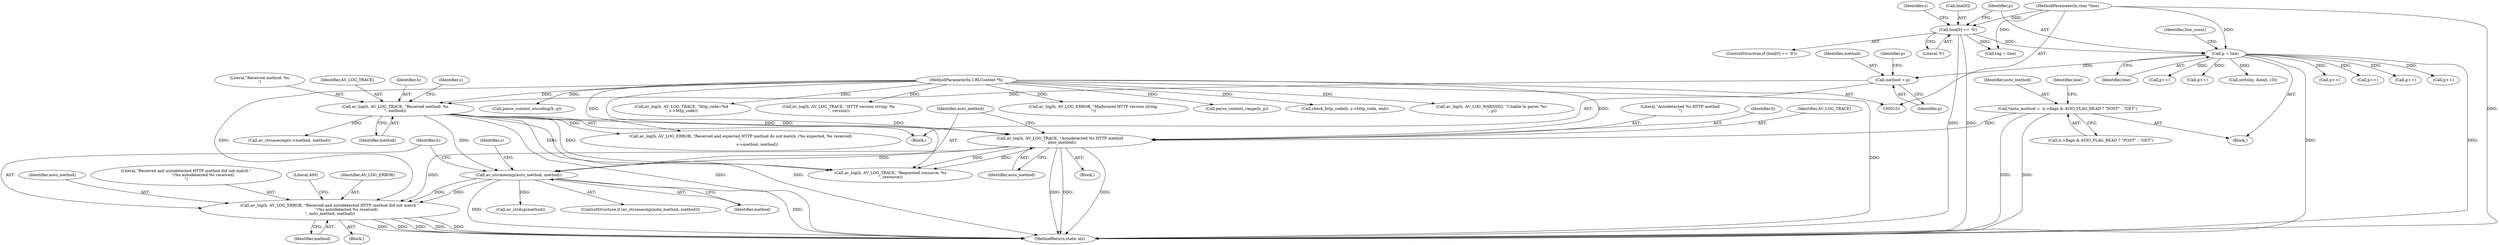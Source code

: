 digraph "0_FFmpeg_2a05c8f813de6f2278827734bf8102291e7484aa_7@pointer" {
"1000218" [label="(Call,av_log(h, AV_LOG_ERROR, \"Received and autodetected HTTP method did not match \"\n                           \"(%s autodetected %s received)\n\", auto_method, method))"];
"1000208" [label="(Call,av_log(h, AV_LOG_TRACE, \"Autodetected %s HTTP method\n\", auto_method))"];
"1000176" [label="(Call,av_log(h, AV_LOG_TRACE, \"Received method: %s\n\", method))"];
"1000102" [label="(MethodParameterIn,URLContext *h)"];
"1000158" [label="(Call,method = p)"];
"1000145" [label="(Call,p = line)"];
"1000132" [label="(Call,line[0] == '\0')"];
"1000103" [label="(MethodParameterIn,char *line)"];
"1000114" [label="(Call,*auto_method =  h->flags & AVIO_FLAG_READ ? \"POST\" : \"GET\")"];
"1000214" [label="(Call,av_strcasecmp(auto_method, method))"];
"1000106" [label="(Block,)"];
"1000140" [label="(Identifier,s)"];
"1000177" [label="(Identifier,h)"];
"1000146" [label="(Identifier,p)"];
"1000381" [label="(Call,p++)"];
"1000397" [label="(Call,p++)"];
"1000219" [label="(Identifier,h)"];
"1000164" [label="(Identifier,p)"];
"1000394" [label="(Call,tag = line)"];
"1000176" [label="(Call,av_log(h, AV_LOG_TRACE, \"Received method: %s\n\", method))"];
"1000686" [label="(MethodReturn,static int)"];
"1000223" [label="(Identifier,method)"];
"1000183" [label="(Identifier,s)"];
"1000169" [label="(Call,p++)"];
"1000116" [label="(Call,h->flags & AVIO_FLAG_READ ? \"POST\" : \"GET\")"];
"1000235" [label="(Call,av_strdup(method))"];
"1000114" [label="(Call,*auto_method =  h->flags & AVIO_FLAG_READ ? \"POST\" : \"GET\")"];
"1000179" [label="(Literal,\"Received method: %s\n\")"];
"1000145" [label="(Call,p = line)"];
"1000222" [label="(Identifier,auto_method)"];
"1000332" [label="(Call,p++)"];
"1000180" [label="(Identifier,method)"];
"1000218" [label="(Call,av_log(h, AV_LOG_ERROR, \"Received and autodetected HTTP method did not match \"\n                           \"(%s autodetected %s received)\n\", auto_method, method))"];
"1000214" [label="(Call,av_strcasecmp(auto_method, method))"];
"1000233" [label="(Identifier,s)"];
"1000160" [label="(Identifier,p)"];
"1000187" [label="(Call,av_strcasecmp(s->method, method))"];
"1000147" [label="(Identifier,line)"];
"1000173" [label="(Call,p++)"];
"1000207" [label="(Block,)"];
"1000213" [label="(ControlStructure,if (av_strcasecmp(auto_method, method)))"];
"1000158" [label="(Call,method = p)"];
"1000133" [label="(Call,line[0])"];
"1000221" [label="(Literal,\"Received and autodetected HTTP method did not match \"\n                           \"(%s autodetected %s received)\n\")"];
"1000208" [label="(Call,av_log(h, AV_LOG_TRACE, \"Autodetected %s HTTP method\n\", auto_method))"];
"1000209" [label="(Identifier,h)"];
"1000338" [label="(Call,p++)"];
"1000103" [label="(MethodParameterIn,char *line)"];
"1000344" [label="(Call,strtol(p, &end, 10))"];
"1000315" [label="(Call,av_log(h, AV_LOG_TRACE, \"HTTP version string: %s\n\", version))"];
"1000226" [label="(Literal,400)"];
"1000210" [label="(Identifier,AV_LOG_TRACE)"];
"1000193" [label="(Call,av_log(h, AV_LOG_ERROR, \"Received and expected HTTP method do not match. (%s expected, %s received)\n\",\n                           s->method, method))"];
"1000306" [label="(Call,av_log(h, AV_LOG_ERROR, \"Malformed HTTP version string.\n\"))"];
"1000150" [label="(Identifier,line_count)"];
"1000215" [label="(Identifier,auto_method)"];
"1000131" [label="(ControlStructure,if (line[0] == '\0'))"];
"1000136" [label="(Literal,'\0')"];
"1000178" [label="(Identifier,AV_LOG_TRACE)"];
"1000454" [label="(Call,parse_content_range(h, p))"];
"1000261" [label="(Call,av_log(h, AV_LOG_TRACE, \"Requested resource: %s\n\", resource))"];
"1000115" [label="(Identifier,auto_method)"];
"1000212" [label="(Identifier,auto_method)"];
"1000217" [label="(Block,)"];
"1000360" [label="(Call,check_http_code(h, s->http_code, end))"];
"1000102" [label="(MethodParameterIn,URLContext *h)"];
"1000220" [label="(Identifier,AV_LOG_ERROR)"];
"1000216" [label="(Identifier,method)"];
"1000157" [label="(Block,)"];
"1000134" [label="(Identifier,line)"];
"1000132" [label="(Call,line[0] == '\0')"];
"1000628" [label="(Call,av_log(h, AV_LOG_WARNING, \"Unable to parse '%s'\n\", p))"];
"1000159" [label="(Identifier,method)"];
"1000678" [label="(Call,parse_content_encoding(h, p))"];
"1000211" [label="(Literal,\"Autodetected %s HTTP method\n\")"];
"1000349" [label="(Call,av_log(h, AV_LOG_TRACE, \"http_code=%d\n\", s->http_code))"];
"1000218" -> "1000217"  [label="AST: "];
"1000218" -> "1000223"  [label="CFG: "];
"1000219" -> "1000218"  [label="AST: "];
"1000220" -> "1000218"  [label="AST: "];
"1000221" -> "1000218"  [label="AST: "];
"1000222" -> "1000218"  [label="AST: "];
"1000223" -> "1000218"  [label="AST: "];
"1000226" -> "1000218"  [label="CFG: "];
"1000218" -> "1000686"  [label="DDG: "];
"1000218" -> "1000686"  [label="DDG: "];
"1000218" -> "1000686"  [label="DDG: "];
"1000218" -> "1000686"  [label="DDG: "];
"1000218" -> "1000686"  [label="DDG: "];
"1000208" -> "1000218"  [label="DDG: "];
"1000102" -> "1000218"  [label="DDG: "];
"1000214" -> "1000218"  [label="DDG: "];
"1000214" -> "1000218"  [label="DDG: "];
"1000208" -> "1000207"  [label="AST: "];
"1000208" -> "1000212"  [label="CFG: "];
"1000209" -> "1000208"  [label="AST: "];
"1000210" -> "1000208"  [label="AST: "];
"1000211" -> "1000208"  [label="AST: "];
"1000212" -> "1000208"  [label="AST: "];
"1000215" -> "1000208"  [label="CFG: "];
"1000208" -> "1000686"  [label="DDG: "];
"1000208" -> "1000686"  [label="DDG: "];
"1000208" -> "1000686"  [label="DDG: "];
"1000176" -> "1000208"  [label="DDG: "];
"1000176" -> "1000208"  [label="DDG: "];
"1000102" -> "1000208"  [label="DDG: "];
"1000114" -> "1000208"  [label="DDG: "];
"1000208" -> "1000214"  [label="DDG: "];
"1000208" -> "1000261"  [label="DDG: "];
"1000208" -> "1000261"  [label="DDG: "];
"1000176" -> "1000157"  [label="AST: "];
"1000176" -> "1000180"  [label="CFG: "];
"1000177" -> "1000176"  [label="AST: "];
"1000178" -> "1000176"  [label="AST: "];
"1000179" -> "1000176"  [label="AST: "];
"1000180" -> "1000176"  [label="AST: "];
"1000183" -> "1000176"  [label="CFG: "];
"1000176" -> "1000686"  [label="DDG: "];
"1000176" -> "1000686"  [label="DDG: "];
"1000102" -> "1000176"  [label="DDG: "];
"1000158" -> "1000176"  [label="DDG: "];
"1000176" -> "1000187"  [label="DDG: "];
"1000176" -> "1000193"  [label="DDG: "];
"1000176" -> "1000214"  [label="DDG: "];
"1000176" -> "1000261"  [label="DDG: "];
"1000176" -> "1000261"  [label="DDG: "];
"1000102" -> "1000101"  [label="AST: "];
"1000102" -> "1000686"  [label="DDG: "];
"1000102" -> "1000193"  [label="DDG: "];
"1000102" -> "1000261"  [label="DDG: "];
"1000102" -> "1000306"  [label="DDG: "];
"1000102" -> "1000315"  [label="DDG: "];
"1000102" -> "1000349"  [label="DDG: "];
"1000102" -> "1000360"  [label="DDG: "];
"1000102" -> "1000454"  [label="DDG: "];
"1000102" -> "1000628"  [label="DDG: "];
"1000102" -> "1000678"  [label="DDG: "];
"1000158" -> "1000157"  [label="AST: "];
"1000158" -> "1000160"  [label="CFG: "];
"1000159" -> "1000158"  [label="AST: "];
"1000160" -> "1000158"  [label="AST: "];
"1000164" -> "1000158"  [label="CFG: "];
"1000145" -> "1000158"  [label="DDG: "];
"1000145" -> "1000106"  [label="AST: "];
"1000145" -> "1000147"  [label="CFG: "];
"1000146" -> "1000145"  [label="AST: "];
"1000147" -> "1000145"  [label="AST: "];
"1000150" -> "1000145"  [label="CFG: "];
"1000145" -> "1000686"  [label="DDG: "];
"1000145" -> "1000686"  [label="DDG: "];
"1000132" -> "1000145"  [label="DDG: "];
"1000103" -> "1000145"  [label="DDG: "];
"1000145" -> "1000169"  [label="DDG: "];
"1000145" -> "1000173"  [label="DDG: "];
"1000145" -> "1000332"  [label="DDG: "];
"1000145" -> "1000338"  [label="DDG: "];
"1000145" -> "1000344"  [label="DDG: "];
"1000145" -> "1000381"  [label="DDG: "];
"1000145" -> "1000397"  [label="DDG: "];
"1000132" -> "1000131"  [label="AST: "];
"1000132" -> "1000136"  [label="CFG: "];
"1000133" -> "1000132"  [label="AST: "];
"1000136" -> "1000132"  [label="AST: "];
"1000140" -> "1000132"  [label="CFG: "];
"1000146" -> "1000132"  [label="CFG: "];
"1000132" -> "1000686"  [label="DDG: "];
"1000132" -> "1000686"  [label="DDG: "];
"1000103" -> "1000132"  [label="DDG: "];
"1000132" -> "1000394"  [label="DDG: "];
"1000103" -> "1000101"  [label="AST: "];
"1000103" -> "1000686"  [label="DDG: "];
"1000103" -> "1000394"  [label="DDG: "];
"1000114" -> "1000106"  [label="AST: "];
"1000114" -> "1000116"  [label="CFG: "];
"1000115" -> "1000114"  [label="AST: "];
"1000116" -> "1000114"  [label="AST: "];
"1000134" -> "1000114"  [label="CFG: "];
"1000114" -> "1000686"  [label="DDG: "];
"1000114" -> "1000686"  [label="DDG: "];
"1000214" -> "1000213"  [label="AST: "];
"1000214" -> "1000216"  [label="CFG: "];
"1000215" -> "1000214"  [label="AST: "];
"1000216" -> "1000214"  [label="AST: "];
"1000219" -> "1000214"  [label="CFG: "];
"1000233" -> "1000214"  [label="CFG: "];
"1000214" -> "1000686"  [label="DDG: "];
"1000214" -> "1000686"  [label="DDG: "];
"1000214" -> "1000235"  [label="DDG: "];
}
